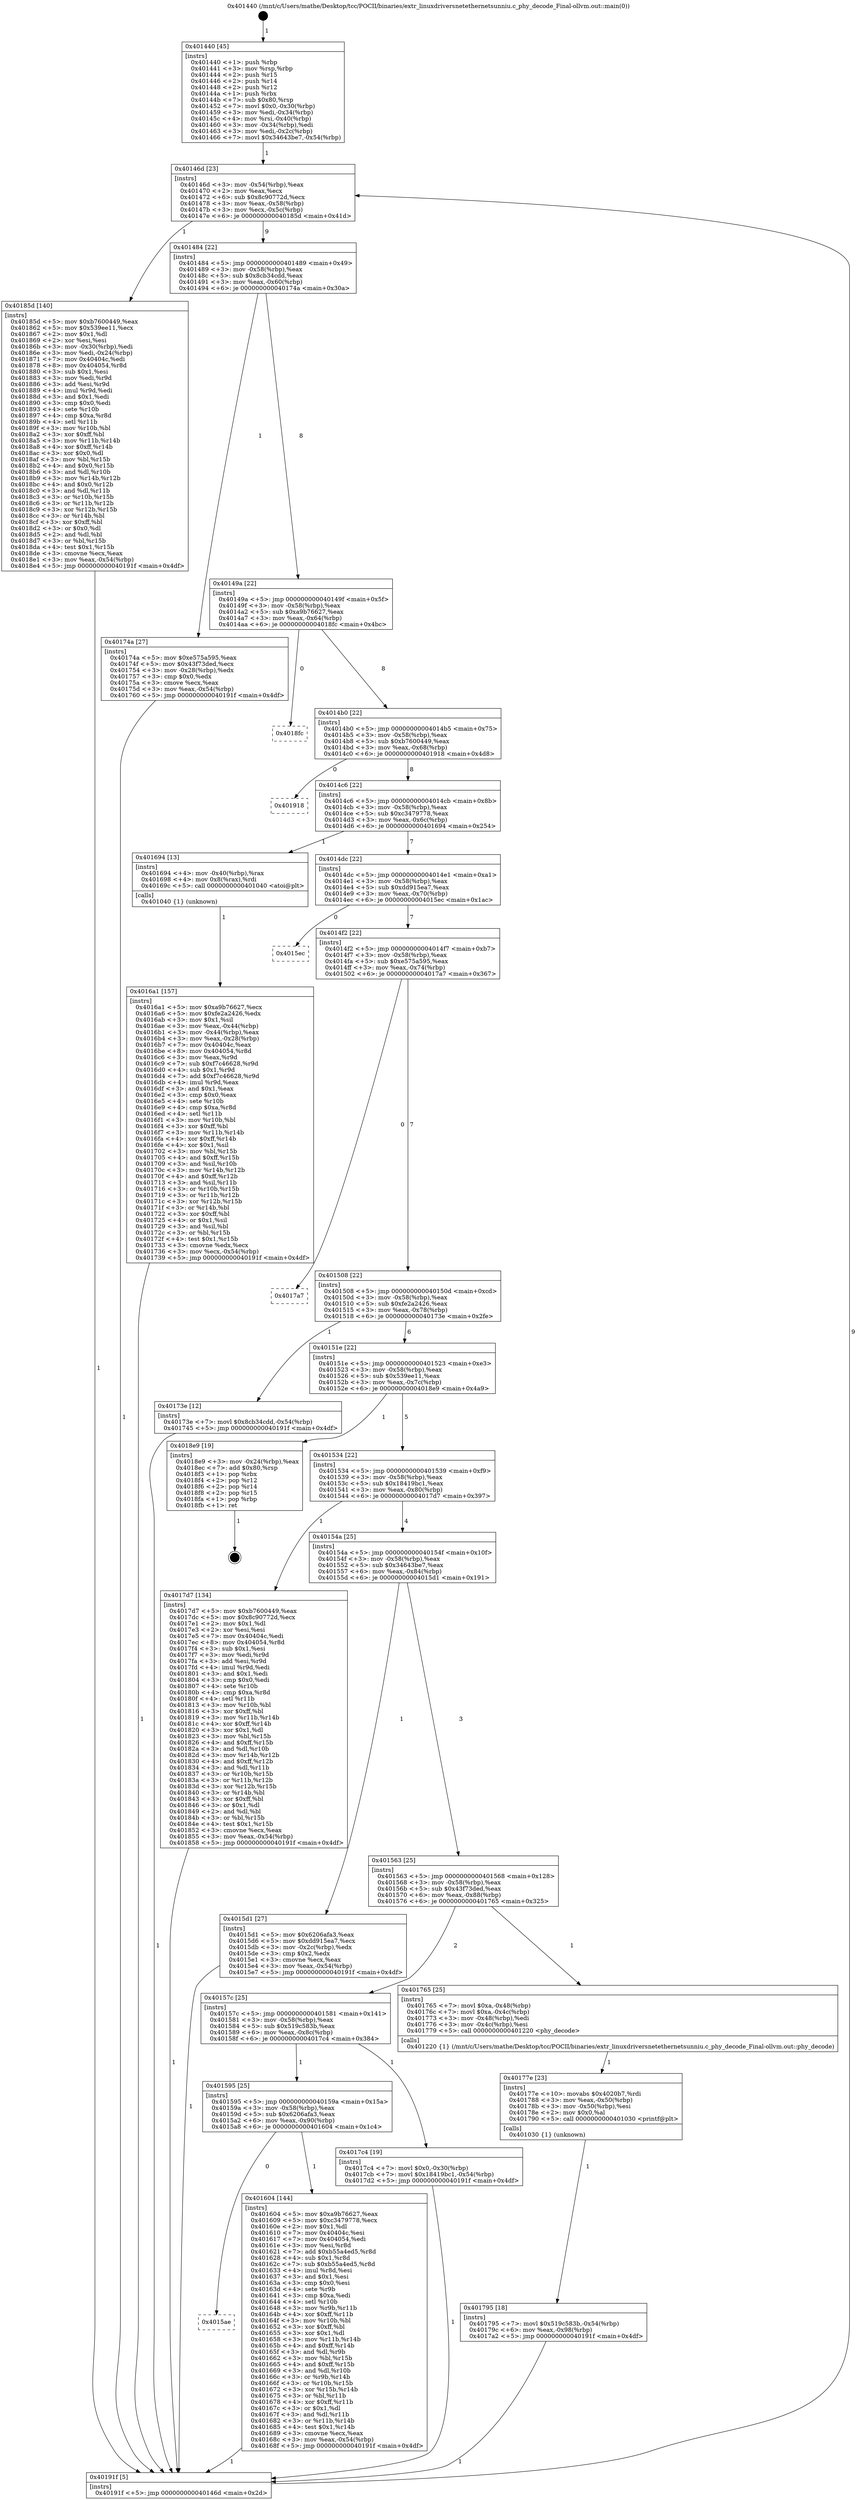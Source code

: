 digraph "0x401440" {
  label = "0x401440 (/mnt/c/Users/mathe/Desktop/tcc/POCII/binaries/extr_linuxdriversnetethernetsunniu.c_phy_decode_Final-ollvm.out::main(0))"
  labelloc = "t"
  node[shape=record]

  Entry [label="",width=0.3,height=0.3,shape=circle,fillcolor=black,style=filled]
  "0x40146d" [label="{
     0x40146d [23]\l
     | [instrs]\l
     &nbsp;&nbsp;0x40146d \<+3\>: mov -0x54(%rbp),%eax\l
     &nbsp;&nbsp;0x401470 \<+2\>: mov %eax,%ecx\l
     &nbsp;&nbsp;0x401472 \<+6\>: sub $0x8c90772d,%ecx\l
     &nbsp;&nbsp;0x401478 \<+3\>: mov %eax,-0x58(%rbp)\l
     &nbsp;&nbsp;0x40147b \<+3\>: mov %ecx,-0x5c(%rbp)\l
     &nbsp;&nbsp;0x40147e \<+6\>: je 000000000040185d \<main+0x41d\>\l
  }"]
  "0x40185d" [label="{
     0x40185d [140]\l
     | [instrs]\l
     &nbsp;&nbsp;0x40185d \<+5\>: mov $0xb7600449,%eax\l
     &nbsp;&nbsp;0x401862 \<+5\>: mov $0x539ee11,%ecx\l
     &nbsp;&nbsp;0x401867 \<+2\>: mov $0x1,%dl\l
     &nbsp;&nbsp;0x401869 \<+2\>: xor %esi,%esi\l
     &nbsp;&nbsp;0x40186b \<+3\>: mov -0x30(%rbp),%edi\l
     &nbsp;&nbsp;0x40186e \<+3\>: mov %edi,-0x24(%rbp)\l
     &nbsp;&nbsp;0x401871 \<+7\>: mov 0x40404c,%edi\l
     &nbsp;&nbsp;0x401878 \<+8\>: mov 0x404054,%r8d\l
     &nbsp;&nbsp;0x401880 \<+3\>: sub $0x1,%esi\l
     &nbsp;&nbsp;0x401883 \<+3\>: mov %edi,%r9d\l
     &nbsp;&nbsp;0x401886 \<+3\>: add %esi,%r9d\l
     &nbsp;&nbsp;0x401889 \<+4\>: imul %r9d,%edi\l
     &nbsp;&nbsp;0x40188d \<+3\>: and $0x1,%edi\l
     &nbsp;&nbsp;0x401890 \<+3\>: cmp $0x0,%edi\l
     &nbsp;&nbsp;0x401893 \<+4\>: sete %r10b\l
     &nbsp;&nbsp;0x401897 \<+4\>: cmp $0xa,%r8d\l
     &nbsp;&nbsp;0x40189b \<+4\>: setl %r11b\l
     &nbsp;&nbsp;0x40189f \<+3\>: mov %r10b,%bl\l
     &nbsp;&nbsp;0x4018a2 \<+3\>: xor $0xff,%bl\l
     &nbsp;&nbsp;0x4018a5 \<+3\>: mov %r11b,%r14b\l
     &nbsp;&nbsp;0x4018a8 \<+4\>: xor $0xff,%r14b\l
     &nbsp;&nbsp;0x4018ac \<+3\>: xor $0x0,%dl\l
     &nbsp;&nbsp;0x4018af \<+3\>: mov %bl,%r15b\l
     &nbsp;&nbsp;0x4018b2 \<+4\>: and $0x0,%r15b\l
     &nbsp;&nbsp;0x4018b6 \<+3\>: and %dl,%r10b\l
     &nbsp;&nbsp;0x4018b9 \<+3\>: mov %r14b,%r12b\l
     &nbsp;&nbsp;0x4018bc \<+4\>: and $0x0,%r12b\l
     &nbsp;&nbsp;0x4018c0 \<+3\>: and %dl,%r11b\l
     &nbsp;&nbsp;0x4018c3 \<+3\>: or %r10b,%r15b\l
     &nbsp;&nbsp;0x4018c6 \<+3\>: or %r11b,%r12b\l
     &nbsp;&nbsp;0x4018c9 \<+3\>: xor %r12b,%r15b\l
     &nbsp;&nbsp;0x4018cc \<+3\>: or %r14b,%bl\l
     &nbsp;&nbsp;0x4018cf \<+3\>: xor $0xff,%bl\l
     &nbsp;&nbsp;0x4018d2 \<+3\>: or $0x0,%dl\l
     &nbsp;&nbsp;0x4018d5 \<+2\>: and %dl,%bl\l
     &nbsp;&nbsp;0x4018d7 \<+3\>: or %bl,%r15b\l
     &nbsp;&nbsp;0x4018da \<+4\>: test $0x1,%r15b\l
     &nbsp;&nbsp;0x4018de \<+3\>: cmovne %ecx,%eax\l
     &nbsp;&nbsp;0x4018e1 \<+3\>: mov %eax,-0x54(%rbp)\l
     &nbsp;&nbsp;0x4018e4 \<+5\>: jmp 000000000040191f \<main+0x4df\>\l
  }"]
  "0x401484" [label="{
     0x401484 [22]\l
     | [instrs]\l
     &nbsp;&nbsp;0x401484 \<+5\>: jmp 0000000000401489 \<main+0x49\>\l
     &nbsp;&nbsp;0x401489 \<+3\>: mov -0x58(%rbp),%eax\l
     &nbsp;&nbsp;0x40148c \<+5\>: sub $0x8cb34cdd,%eax\l
     &nbsp;&nbsp;0x401491 \<+3\>: mov %eax,-0x60(%rbp)\l
     &nbsp;&nbsp;0x401494 \<+6\>: je 000000000040174a \<main+0x30a\>\l
  }"]
  Exit [label="",width=0.3,height=0.3,shape=circle,fillcolor=black,style=filled,peripheries=2]
  "0x40174a" [label="{
     0x40174a [27]\l
     | [instrs]\l
     &nbsp;&nbsp;0x40174a \<+5\>: mov $0xe575a595,%eax\l
     &nbsp;&nbsp;0x40174f \<+5\>: mov $0x43f73ded,%ecx\l
     &nbsp;&nbsp;0x401754 \<+3\>: mov -0x28(%rbp),%edx\l
     &nbsp;&nbsp;0x401757 \<+3\>: cmp $0x0,%edx\l
     &nbsp;&nbsp;0x40175a \<+3\>: cmove %ecx,%eax\l
     &nbsp;&nbsp;0x40175d \<+3\>: mov %eax,-0x54(%rbp)\l
     &nbsp;&nbsp;0x401760 \<+5\>: jmp 000000000040191f \<main+0x4df\>\l
  }"]
  "0x40149a" [label="{
     0x40149a [22]\l
     | [instrs]\l
     &nbsp;&nbsp;0x40149a \<+5\>: jmp 000000000040149f \<main+0x5f\>\l
     &nbsp;&nbsp;0x40149f \<+3\>: mov -0x58(%rbp),%eax\l
     &nbsp;&nbsp;0x4014a2 \<+5\>: sub $0xa9b76627,%eax\l
     &nbsp;&nbsp;0x4014a7 \<+3\>: mov %eax,-0x64(%rbp)\l
     &nbsp;&nbsp;0x4014aa \<+6\>: je 00000000004018fc \<main+0x4bc\>\l
  }"]
  "0x401795" [label="{
     0x401795 [18]\l
     | [instrs]\l
     &nbsp;&nbsp;0x401795 \<+7\>: movl $0x519c583b,-0x54(%rbp)\l
     &nbsp;&nbsp;0x40179c \<+6\>: mov %eax,-0x98(%rbp)\l
     &nbsp;&nbsp;0x4017a2 \<+5\>: jmp 000000000040191f \<main+0x4df\>\l
  }"]
  "0x4018fc" [label="{
     0x4018fc\l
  }", style=dashed]
  "0x4014b0" [label="{
     0x4014b0 [22]\l
     | [instrs]\l
     &nbsp;&nbsp;0x4014b0 \<+5\>: jmp 00000000004014b5 \<main+0x75\>\l
     &nbsp;&nbsp;0x4014b5 \<+3\>: mov -0x58(%rbp),%eax\l
     &nbsp;&nbsp;0x4014b8 \<+5\>: sub $0xb7600449,%eax\l
     &nbsp;&nbsp;0x4014bd \<+3\>: mov %eax,-0x68(%rbp)\l
     &nbsp;&nbsp;0x4014c0 \<+6\>: je 0000000000401918 \<main+0x4d8\>\l
  }"]
  "0x40177e" [label="{
     0x40177e [23]\l
     | [instrs]\l
     &nbsp;&nbsp;0x40177e \<+10\>: movabs $0x4020b7,%rdi\l
     &nbsp;&nbsp;0x401788 \<+3\>: mov %eax,-0x50(%rbp)\l
     &nbsp;&nbsp;0x40178b \<+3\>: mov -0x50(%rbp),%esi\l
     &nbsp;&nbsp;0x40178e \<+2\>: mov $0x0,%al\l
     &nbsp;&nbsp;0x401790 \<+5\>: call 0000000000401030 \<printf@plt\>\l
     | [calls]\l
     &nbsp;&nbsp;0x401030 \{1\} (unknown)\l
  }"]
  "0x401918" [label="{
     0x401918\l
  }", style=dashed]
  "0x4014c6" [label="{
     0x4014c6 [22]\l
     | [instrs]\l
     &nbsp;&nbsp;0x4014c6 \<+5\>: jmp 00000000004014cb \<main+0x8b\>\l
     &nbsp;&nbsp;0x4014cb \<+3\>: mov -0x58(%rbp),%eax\l
     &nbsp;&nbsp;0x4014ce \<+5\>: sub $0xc3479778,%eax\l
     &nbsp;&nbsp;0x4014d3 \<+3\>: mov %eax,-0x6c(%rbp)\l
     &nbsp;&nbsp;0x4014d6 \<+6\>: je 0000000000401694 \<main+0x254\>\l
  }"]
  "0x4016a1" [label="{
     0x4016a1 [157]\l
     | [instrs]\l
     &nbsp;&nbsp;0x4016a1 \<+5\>: mov $0xa9b76627,%ecx\l
     &nbsp;&nbsp;0x4016a6 \<+5\>: mov $0xfe2a2426,%edx\l
     &nbsp;&nbsp;0x4016ab \<+3\>: mov $0x1,%sil\l
     &nbsp;&nbsp;0x4016ae \<+3\>: mov %eax,-0x44(%rbp)\l
     &nbsp;&nbsp;0x4016b1 \<+3\>: mov -0x44(%rbp),%eax\l
     &nbsp;&nbsp;0x4016b4 \<+3\>: mov %eax,-0x28(%rbp)\l
     &nbsp;&nbsp;0x4016b7 \<+7\>: mov 0x40404c,%eax\l
     &nbsp;&nbsp;0x4016be \<+8\>: mov 0x404054,%r8d\l
     &nbsp;&nbsp;0x4016c6 \<+3\>: mov %eax,%r9d\l
     &nbsp;&nbsp;0x4016c9 \<+7\>: sub $0xf7c46628,%r9d\l
     &nbsp;&nbsp;0x4016d0 \<+4\>: sub $0x1,%r9d\l
     &nbsp;&nbsp;0x4016d4 \<+7\>: add $0xf7c46628,%r9d\l
     &nbsp;&nbsp;0x4016db \<+4\>: imul %r9d,%eax\l
     &nbsp;&nbsp;0x4016df \<+3\>: and $0x1,%eax\l
     &nbsp;&nbsp;0x4016e2 \<+3\>: cmp $0x0,%eax\l
     &nbsp;&nbsp;0x4016e5 \<+4\>: sete %r10b\l
     &nbsp;&nbsp;0x4016e9 \<+4\>: cmp $0xa,%r8d\l
     &nbsp;&nbsp;0x4016ed \<+4\>: setl %r11b\l
     &nbsp;&nbsp;0x4016f1 \<+3\>: mov %r10b,%bl\l
     &nbsp;&nbsp;0x4016f4 \<+3\>: xor $0xff,%bl\l
     &nbsp;&nbsp;0x4016f7 \<+3\>: mov %r11b,%r14b\l
     &nbsp;&nbsp;0x4016fa \<+4\>: xor $0xff,%r14b\l
     &nbsp;&nbsp;0x4016fe \<+4\>: xor $0x1,%sil\l
     &nbsp;&nbsp;0x401702 \<+3\>: mov %bl,%r15b\l
     &nbsp;&nbsp;0x401705 \<+4\>: and $0xff,%r15b\l
     &nbsp;&nbsp;0x401709 \<+3\>: and %sil,%r10b\l
     &nbsp;&nbsp;0x40170c \<+3\>: mov %r14b,%r12b\l
     &nbsp;&nbsp;0x40170f \<+4\>: and $0xff,%r12b\l
     &nbsp;&nbsp;0x401713 \<+3\>: and %sil,%r11b\l
     &nbsp;&nbsp;0x401716 \<+3\>: or %r10b,%r15b\l
     &nbsp;&nbsp;0x401719 \<+3\>: or %r11b,%r12b\l
     &nbsp;&nbsp;0x40171c \<+3\>: xor %r12b,%r15b\l
     &nbsp;&nbsp;0x40171f \<+3\>: or %r14b,%bl\l
     &nbsp;&nbsp;0x401722 \<+3\>: xor $0xff,%bl\l
     &nbsp;&nbsp;0x401725 \<+4\>: or $0x1,%sil\l
     &nbsp;&nbsp;0x401729 \<+3\>: and %sil,%bl\l
     &nbsp;&nbsp;0x40172c \<+3\>: or %bl,%r15b\l
     &nbsp;&nbsp;0x40172f \<+4\>: test $0x1,%r15b\l
     &nbsp;&nbsp;0x401733 \<+3\>: cmovne %edx,%ecx\l
     &nbsp;&nbsp;0x401736 \<+3\>: mov %ecx,-0x54(%rbp)\l
     &nbsp;&nbsp;0x401739 \<+5\>: jmp 000000000040191f \<main+0x4df\>\l
  }"]
  "0x401694" [label="{
     0x401694 [13]\l
     | [instrs]\l
     &nbsp;&nbsp;0x401694 \<+4\>: mov -0x40(%rbp),%rax\l
     &nbsp;&nbsp;0x401698 \<+4\>: mov 0x8(%rax),%rdi\l
     &nbsp;&nbsp;0x40169c \<+5\>: call 0000000000401040 \<atoi@plt\>\l
     | [calls]\l
     &nbsp;&nbsp;0x401040 \{1\} (unknown)\l
  }"]
  "0x4014dc" [label="{
     0x4014dc [22]\l
     | [instrs]\l
     &nbsp;&nbsp;0x4014dc \<+5\>: jmp 00000000004014e1 \<main+0xa1\>\l
     &nbsp;&nbsp;0x4014e1 \<+3\>: mov -0x58(%rbp),%eax\l
     &nbsp;&nbsp;0x4014e4 \<+5\>: sub $0xdd915ea7,%eax\l
     &nbsp;&nbsp;0x4014e9 \<+3\>: mov %eax,-0x70(%rbp)\l
     &nbsp;&nbsp;0x4014ec \<+6\>: je 00000000004015ec \<main+0x1ac\>\l
  }"]
  "0x4015ae" [label="{
     0x4015ae\l
  }", style=dashed]
  "0x4015ec" [label="{
     0x4015ec\l
  }", style=dashed]
  "0x4014f2" [label="{
     0x4014f2 [22]\l
     | [instrs]\l
     &nbsp;&nbsp;0x4014f2 \<+5\>: jmp 00000000004014f7 \<main+0xb7\>\l
     &nbsp;&nbsp;0x4014f7 \<+3\>: mov -0x58(%rbp),%eax\l
     &nbsp;&nbsp;0x4014fa \<+5\>: sub $0xe575a595,%eax\l
     &nbsp;&nbsp;0x4014ff \<+3\>: mov %eax,-0x74(%rbp)\l
     &nbsp;&nbsp;0x401502 \<+6\>: je 00000000004017a7 \<main+0x367\>\l
  }"]
  "0x401604" [label="{
     0x401604 [144]\l
     | [instrs]\l
     &nbsp;&nbsp;0x401604 \<+5\>: mov $0xa9b76627,%eax\l
     &nbsp;&nbsp;0x401609 \<+5\>: mov $0xc3479778,%ecx\l
     &nbsp;&nbsp;0x40160e \<+2\>: mov $0x1,%dl\l
     &nbsp;&nbsp;0x401610 \<+7\>: mov 0x40404c,%esi\l
     &nbsp;&nbsp;0x401617 \<+7\>: mov 0x404054,%edi\l
     &nbsp;&nbsp;0x40161e \<+3\>: mov %esi,%r8d\l
     &nbsp;&nbsp;0x401621 \<+7\>: add $0xb55a4ed5,%r8d\l
     &nbsp;&nbsp;0x401628 \<+4\>: sub $0x1,%r8d\l
     &nbsp;&nbsp;0x40162c \<+7\>: sub $0xb55a4ed5,%r8d\l
     &nbsp;&nbsp;0x401633 \<+4\>: imul %r8d,%esi\l
     &nbsp;&nbsp;0x401637 \<+3\>: and $0x1,%esi\l
     &nbsp;&nbsp;0x40163a \<+3\>: cmp $0x0,%esi\l
     &nbsp;&nbsp;0x40163d \<+4\>: sete %r9b\l
     &nbsp;&nbsp;0x401641 \<+3\>: cmp $0xa,%edi\l
     &nbsp;&nbsp;0x401644 \<+4\>: setl %r10b\l
     &nbsp;&nbsp;0x401648 \<+3\>: mov %r9b,%r11b\l
     &nbsp;&nbsp;0x40164b \<+4\>: xor $0xff,%r11b\l
     &nbsp;&nbsp;0x40164f \<+3\>: mov %r10b,%bl\l
     &nbsp;&nbsp;0x401652 \<+3\>: xor $0xff,%bl\l
     &nbsp;&nbsp;0x401655 \<+3\>: xor $0x1,%dl\l
     &nbsp;&nbsp;0x401658 \<+3\>: mov %r11b,%r14b\l
     &nbsp;&nbsp;0x40165b \<+4\>: and $0xff,%r14b\l
     &nbsp;&nbsp;0x40165f \<+3\>: and %dl,%r9b\l
     &nbsp;&nbsp;0x401662 \<+3\>: mov %bl,%r15b\l
     &nbsp;&nbsp;0x401665 \<+4\>: and $0xff,%r15b\l
     &nbsp;&nbsp;0x401669 \<+3\>: and %dl,%r10b\l
     &nbsp;&nbsp;0x40166c \<+3\>: or %r9b,%r14b\l
     &nbsp;&nbsp;0x40166f \<+3\>: or %r10b,%r15b\l
     &nbsp;&nbsp;0x401672 \<+3\>: xor %r15b,%r14b\l
     &nbsp;&nbsp;0x401675 \<+3\>: or %bl,%r11b\l
     &nbsp;&nbsp;0x401678 \<+4\>: xor $0xff,%r11b\l
     &nbsp;&nbsp;0x40167c \<+3\>: or $0x1,%dl\l
     &nbsp;&nbsp;0x40167f \<+3\>: and %dl,%r11b\l
     &nbsp;&nbsp;0x401682 \<+3\>: or %r11b,%r14b\l
     &nbsp;&nbsp;0x401685 \<+4\>: test $0x1,%r14b\l
     &nbsp;&nbsp;0x401689 \<+3\>: cmovne %ecx,%eax\l
     &nbsp;&nbsp;0x40168c \<+3\>: mov %eax,-0x54(%rbp)\l
     &nbsp;&nbsp;0x40168f \<+5\>: jmp 000000000040191f \<main+0x4df\>\l
  }"]
  "0x4017a7" [label="{
     0x4017a7\l
  }", style=dashed]
  "0x401508" [label="{
     0x401508 [22]\l
     | [instrs]\l
     &nbsp;&nbsp;0x401508 \<+5\>: jmp 000000000040150d \<main+0xcd\>\l
     &nbsp;&nbsp;0x40150d \<+3\>: mov -0x58(%rbp),%eax\l
     &nbsp;&nbsp;0x401510 \<+5\>: sub $0xfe2a2426,%eax\l
     &nbsp;&nbsp;0x401515 \<+3\>: mov %eax,-0x78(%rbp)\l
     &nbsp;&nbsp;0x401518 \<+6\>: je 000000000040173e \<main+0x2fe\>\l
  }"]
  "0x401595" [label="{
     0x401595 [25]\l
     | [instrs]\l
     &nbsp;&nbsp;0x401595 \<+5\>: jmp 000000000040159a \<main+0x15a\>\l
     &nbsp;&nbsp;0x40159a \<+3\>: mov -0x58(%rbp),%eax\l
     &nbsp;&nbsp;0x40159d \<+5\>: sub $0x6206afa3,%eax\l
     &nbsp;&nbsp;0x4015a2 \<+6\>: mov %eax,-0x90(%rbp)\l
     &nbsp;&nbsp;0x4015a8 \<+6\>: je 0000000000401604 \<main+0x1c4\>\l
  }"]
  "0x40173e" [label="{
     0x40173e [12]\l
     | [instrs]\l
     &nbsp;&nbsp;0x40173e \<+7\>: movl $0x8cb34cdd,-0x54(%rbp)\l
     &nbsp;&nbsp;0x401745 \<+5\>: jmp 000000000040191f \<main+0x4df\>\l
  }"]
  "0x40151e" [label="{
     0x40151e [22]\l
     | [instrs]\l
     &nbsp;&nbsp;0x40151e \<+5\>: jmp 0000000000401523 \<main+0xe3\>\l
     &nbsp;&nbsp;0x401523 \<+3\>: mov -0x58(%rbp),%eax\l
     &nbsp;&nbsp;0x401526 \<+5\>: sub $0x539ee11,%eax\l
     &nbsp;&nbsp;0x40152b \<+3\>: mov %eax,-0x7c(%rbp)\l
     &nbsp;&nbsp;0x40152e \<+6\>: je 00000000004018e9 \<main+0x4a9\>\l
  }"]
  "0x4017c4" [label="{
     0x4017c4 [19]\l
     | [instrs]\l
     &nbsp;&nbsp;0x4017c4 \<+7\>: movl $0x0,-0x30(%rbp)\l
     &nbsp;&nbsp;0x4017cb \<+7\>: movl $0x18419bc1,-0x54(%rbp)\l
     &nbsp;&nbsp;0x4017d2 \<+5\>: jmp 000000000040191f \<main+0x4df\>\l
  }"]
  "0x4018e9" [label="{
     0x4018e9 [19]\l
     | [instrs]\l
     &nbsp;&nbsp;0x4018e9 \<+3\>: mov -0x24(%rbp),%eax\l
     &nbsp;&nbsp;0x4018ec \<+7\>: add $0x80,%rsp\l
     &nbsp;&nbsp;0x4018f3 \<+1\>: pop %rbx\l
     &nbsp;&nbsp;0x4018f4 \<+2\>: pop %r12\l
     &nbsp;&nbsp;0x4018f6 \<+2\>: pop %r14\l
     &nbsp;&nbsp;0x4018f8 \<+2\>: pop %r15\l
     &nbsp;&nbsp;0x4018fa \<+1\>: pop %rbp\l
     &nbsp;&nbsp;0x4018fb \<+1\>: ret\l
  }"]
  "0x401534" [label="{
     0x401534 [22]\l
     | [instrs]\l
     &nbsp;&nbsp;0x401534 \<+5\>: jmp 0000000000401539 \<main+0xf9\>\l
     &nbsp;&nbsp;0x401539 \<+3\>: mov -0x58(%rbp),%eax\l
     &nbsp;&nbsp;0x40153c \<+5\>: sub $0x18419bc1,%eax\l
     &nbsp;&nbsp;0x401541 \<+3\>: mov %eax,-0x80(%rbp)\l
     &nbsp;&nbsp;0x401544 \<+6\>: je 00000000004017d7 \<main+0x397\>\l
  }"]
  "0x40157c" [label="{
     0x40157c [25]\l
     | [instrs]\l
     &nbsp;&nbsp;0x40157c \<+5\>: jmp 0000000000401581 \<main+0x141\>\l
     &nbsp;&nbsp;0x401581 \<+3\>: mov -0x58(%rbp),%eax\l
     &nbsp;&nbsp;0x401584 \<+5\>: sub $0x519c583b,%eax\l
     &nbsp;&nbsp;0x401589 \<+6\>: mov %eax,-0x8c(%rbp)\l
     &nbsp;&nbsp;0x40158f \<+6\>: je 00000000004017c4 \<main+0x384\>\l
  }"]
  "0x4017d7" [label="{
     0x4017d7 [134]\l
     | [instrs]\l
     &nbsp;&nbsp;0x4017d7 \<+5\>: mov $0xb7600449,%eax\l
     &nbsp;&nbsp;0x4017dc \<+5\>: mov $0x8c90772d,%ecx\l
     &nbsp;&nbsp;0x4017e1 \<+2\>: mov $0x1,%dl\l
     &nbsp;&nbsp;0x4017e3 \<+2\>: xor %esi,%esi\l
     &nbsp;&nbsp;0x4017e5 \<+7\>: mov 0x40404c,%edi\l
     &nbsp;&nbsp;0x4017ec \<+8\>: mov 0x404054,%r8d\l
     &nbsp;&nbsp;0x4017f4 \<+3\>: sub $0x1,%esi\l
     &nbsp;&nbsp;0x4017f7 \<+3\>: mov %edi,%r9d\l
     &nbsp;&nbsp;0x4017fa \<+3\>: add %esi,%r9d\l
     &nbsp;&nbsp;0x4017fd \<+4\>: imul %r9d,%edi\l
     &nbsp;&nbsp;0x401801 \<+3\>: and $0x1,%edi\l
     &nbsp;&nbsp;0x401804 \<+3\>: cmp $0x0,%edi\l
     &nbsp;&nbsp;0x401807 \<+4\>: sete %r10b\l
     &nbsp;&nbsp;0x40180b \<+4\>: cmp $0xa,%r8d\l
     &nbsp;&nbsp;0x40180f \<+4\>: setl %r11b\l
     &nbsp;&nbsp;0x401813 \<+3\>: mov %r10b,%bl\l
     &nbsp;&nbsp;0x401816 \<+3\>: xor $0xff,%bl\l
     &nbsp;&nbsp;0x401819 \<+3\>: mov %r11b,%r14b\l
     &nbsp;&nbsp;0x40181c \<+4\>: xor $0xff,%r14b\l
     &nbsp;&nbsp;0x401820 \<+3\>: xor $0x1,%dl\l
     &nbsp;&nbsp;0x401823 \<+3\>: mov %bl,%r15b\l
     &nbsp;&nbsp;0x401826 \<+4\>: and $0xff,%r15b\l
     &nbsp;&nbsp;0x40182a \<+3\>: and %dl,%r10b\l
     &nbsp;&nbsp;0x40182d \<+3\>: mov %r14b,%r12b\l
     &nbsp;&nbsp;0x401830 \<+4\>: and $0xff,%r12b\l
     &nbsp;&nbsp;0x401834 \<+3\>: and %dl,%r11b\l
     &nbsp;&nbsp;0x401837 \<+3\>: or %r10b,%r15b\l
     &nbsp;&nbsp;0x40183a \<+3\>: or %r11b,%r12b\l
     &nbsp;&nbsp;0x40183d \<+3\>: xor %r12b,%r15b\l
     &nbsp;&nbsp;0x401840 \<+3\>: or %r14b,%bl\l
     &nbsp;&nbsp;0x401843 \<+3\>: xor $0xff,%bl\l
     &nbsp;&nbsp;0x401846 \<+3\>: or $0x1,%dl\l
     &nbsp;&nbsp;0x401849 \<+2\>: and %dl,%bl\l
     &nbsp;&nbsp;0x40184b \<+3\>: or %bl,%r15b\l
     &nbsp;&nbsp;0x40184e \<+4\>: test $0x1,%r15b\l
     &nbsp;&nbsp;0x401852 \<+3\>: cmovne %ecx,%eax\l
     &nbsp;&nbsp;0x401855 \<+3\>: mov %eax,-0x54(%rbp)\l
     &nbsp;&nbsp;0x401858 \<+5\>: jmp 000000000040191f \<main+0x4df\>\l
  }"]
  "0x40154a" [label="{
     0x40154a [25]\l
     | [instrs]\l
     &nbsp;&nbsp;0x40154a \<+5\>: jmp 000000000040154f \<main+0x10f\>\l
     &nbsp;&nbsp;0x40154f \<+3\>: mov -0x58(%rbp),%eax\l
     &nbsp;&nbsp;0x401552 \<+5\>: sub $0x34643be7,%eax\l
     &nbsp;&nbsp;0x401557 \<+6\>: mov %eax,-0x84(%rbp)\l
     &nbsp;&nbsp;0x40155d \<+6\>: je 00000000004015d1 \<main+0x191\>\l
  }"]
  "0x401765" [label="{
     0x401765 [25]\l
     | [instrs]\l
     &nbsp;&nbsp;0x401765 \<+7\>: movl $0xa,-0x48(%rbp)\l
     &nbsp;&nbsp;0x40176c \<+7\>: movl $0xa,-0x4c(%rbp)\l
     &nbsp;&nbsp;0x401773 \<+3\>: mov -0x48(%rbp),%edi\l
     &nbsp;&nbsp;0x401776 \<+3\>: mov -0x4c(%rbp),%esi\l
     &nbsp;&nbsp;0x401779 \<+5\>: call 0000000000401220 \<phy_decode\>\l
     | [calls]\l
     &nbsp;&nbsp;0x401220 \{1\} (/mnt/c/Users/mathe/Desktop/tcc/POCII/binaries/extr_linuxdriversnetethernetsunniu.c_phy_decode_Final-ollvm.out::phy_decode)\l
  }"]
  "0x4015d1" [label="{
     0x4015d1 [27]\l
     | [instrs]\l
     &nbsp;&nbsp;0x4015d1 \<+5\>: mov $0x6206afa3,%eax\l
     &nbsp;&nbsp;0x4015d6 \<+5\>: mov $0xdd915ea7,%ecx\l
     &nbsp;&nbsp;0x4015db \<+3\>: mov -0x2c(%rbp),%edx\l
     &nbsp;&nbsp;0x4015de \<+3\>: cmp $0x2,%edx\l
     &nbsp;&nbsp;0x4015e1 \<+3\>: cmovne %ecx,%eax\l
     &nbsp;&nbsp;0x4015e4 \<+3\>: mov %eax,-0x54(%rbp)\l
     &nbsp;&nbsp;0x4015e7 \<+5\>: jmp 000000000040191f \<main+0x4df\>\l
  }"]
  "0x401563" [label="{
     0x401563 [25]\l
     | [instrs]\l
     &nbsp;&nbsp;0x401563 \<+5\>: jmp 0000000000401568 \<main+0x128\>\l
     &nbsp;&nbsp;0x401568 \<+3\>: mov -0x58(%rbp),%eax\l
     &nbsp;&nbsp;0x40156b \<+5\>: sub $0x43f73ded,%eax\l
     &nbsp;&nbsp;0x401570 \<+6\>: mov %eax,-0x88(%rbp)\l
     &nbsp;&nbsp;0x401576 \<+6\>: je 0000000000401765 \<main+0x325\>\l
  }"]
  "0x40191f" [label="{
     0x40191f [5]\l
     | [instrs]\l
     &nbsp;&nbsp;0x40191f \<+5\>: jmp 000000000040146d \<main+0x2d\>\l
  }"]
  "0x401440" [label="{
     0x401440 [45]\l
     | [instrs]\l
     &nbsp;&nbsp;0x401440 \<+1\>: push %rbp\l
     &nbsp;&nbsp;0x401441 \<+3\>: mov %rsp,%rbp\l
     &nbsp;&nbsp;0x401444 \<+2\>: push %r15\l
     &nbsp;&nbsp;0x401446 \<+2\>: push %r14\l
     &nbsp;&nbsp;0x401448 \<+2\>: push %r12\l
     &nbsp;&nbsp;0x40144a \<+1\>: push %rbx\l
     &nbsp;&nbsp;0x40144b \<+7\>: sub $0x80,%rsp\l
     &nbsp;&nbsp;0x401452 \<+7\>: movl $0x0,-0x30(%rbp)\l
     &nbsp;&nbsp;0x401459 \<+3\>: mov %edi,-0x34(%rbp)\l
     &nbsp;&nbsp;0x40145c \<+4\>: mov %rsi,-0x40(%rbp)\l
     &nbsp;&nbsp;0x401460 \<+3\>: mov -0x34(%rbp),%edi\l
     &nbsp;&nbsp;0x401463 \<+3\>: mov %edi,-0x2c(%rbp)\l
     &nbsp;&nbsp;0x401466 \<+7\>: movl $0x34643be7,-0x54(%rbp)\l
  }"]
  Entry -> "0x401440" [label=" 1"]
  "0x40146d" -> "0x40185d" [label=" 1"]
  "0x40146d" -> "0x401484" [label=" 9"]
  "0x4018e9" -> Exit [label=" 1"]
  "0x401484" -> "0x40174a" [label=" 1"]
  "0x401484" -> "0x40149a" [label=" 8"]
  "0x40185d" -> "0x40191f" [label=" 1"]
  "0x40149a" -> "0x4018fc" [label=" 0"]
  "0x40149a" -> "0x4014b0" [label=" 8"]
  "0x4017d7" -> "0x40191f" [label=" 1"]
  "0x4014b0" -> "0x401918" [label=" 0"]
  "0x4014b0" -> "0x4014c6" [label=" 8"]
  "0x4017c4" -> "0x40191f" [label=" 1"]
  "0x4014c6" -> "0x401694" [label=" 1"]
  "0x4014c6" -> "0x4014dc" [label=" 7"]
  "0x401795" -> "0x40191f" [label=" 1"]
  "0x4014dc" -> "0x4015ec" [label=" 0"]
  "0x4014dc" -> "0x4014f2" [label=" 7"]
  "0x40177e" -> "0x401795" [label=" 1"]
  "0x4014f2" -> "0x4017a7" [label=" 0"]
  "0x4014f2" -> "0x401508" [label=" 7"]
  "0x401765" -> "0x40177e" [label=" 1"]
  "0x401508" -> "0x40173e" [label=" 1"]
  "0x401508" -> "0x40151e" [label=" 6"]
  "0x40173e" -> "0x40191f" [label=" 1"]
  "0x40151e" -> "0x4018e9" [label=" 1"]
  "0x40151e" -> "0x401534" [label=" 5"]
  "0x4016a1" -> "0x40191f" [label=" 1"]
  "0x401534" -> "0x4017d7" [label=" 1"]
  "0x401534" -> "0x40154a" [label=" 4"]
  "0x401604" -> "0x40191f" [label=" 1"]
  "0x40154a" -> "0x4015d1" [label=" 1"]
  "0x40154a" -> "0x401563" [label=" 3"]
  "0x4015d1" -> "0x40191f" [label=" 1"]
  "0x401440" -> "0x40146d" [label=" 1"]
  "0x40191f" -> "0x40146d" [label=" 9"]
  "0x401595" -> "0x4015ae" [label=" 0"]
  "0x401563" -> "0x401765" [label=" 1"]
  "0x401563" -> "0x40157c" [label=" 2"]
  "0x401694" -> "0x4016a1" [label=" 1"]
  "0x40157c" -> "0x4017c4" [label=" 1"]
  "0x40157c" -> "0x401595" [label=" 1"]
  "0x40174a" -> "0x40191f" [label=" 1"]
  "0x401595" -> "0x401604" [label=" 1"]
}
